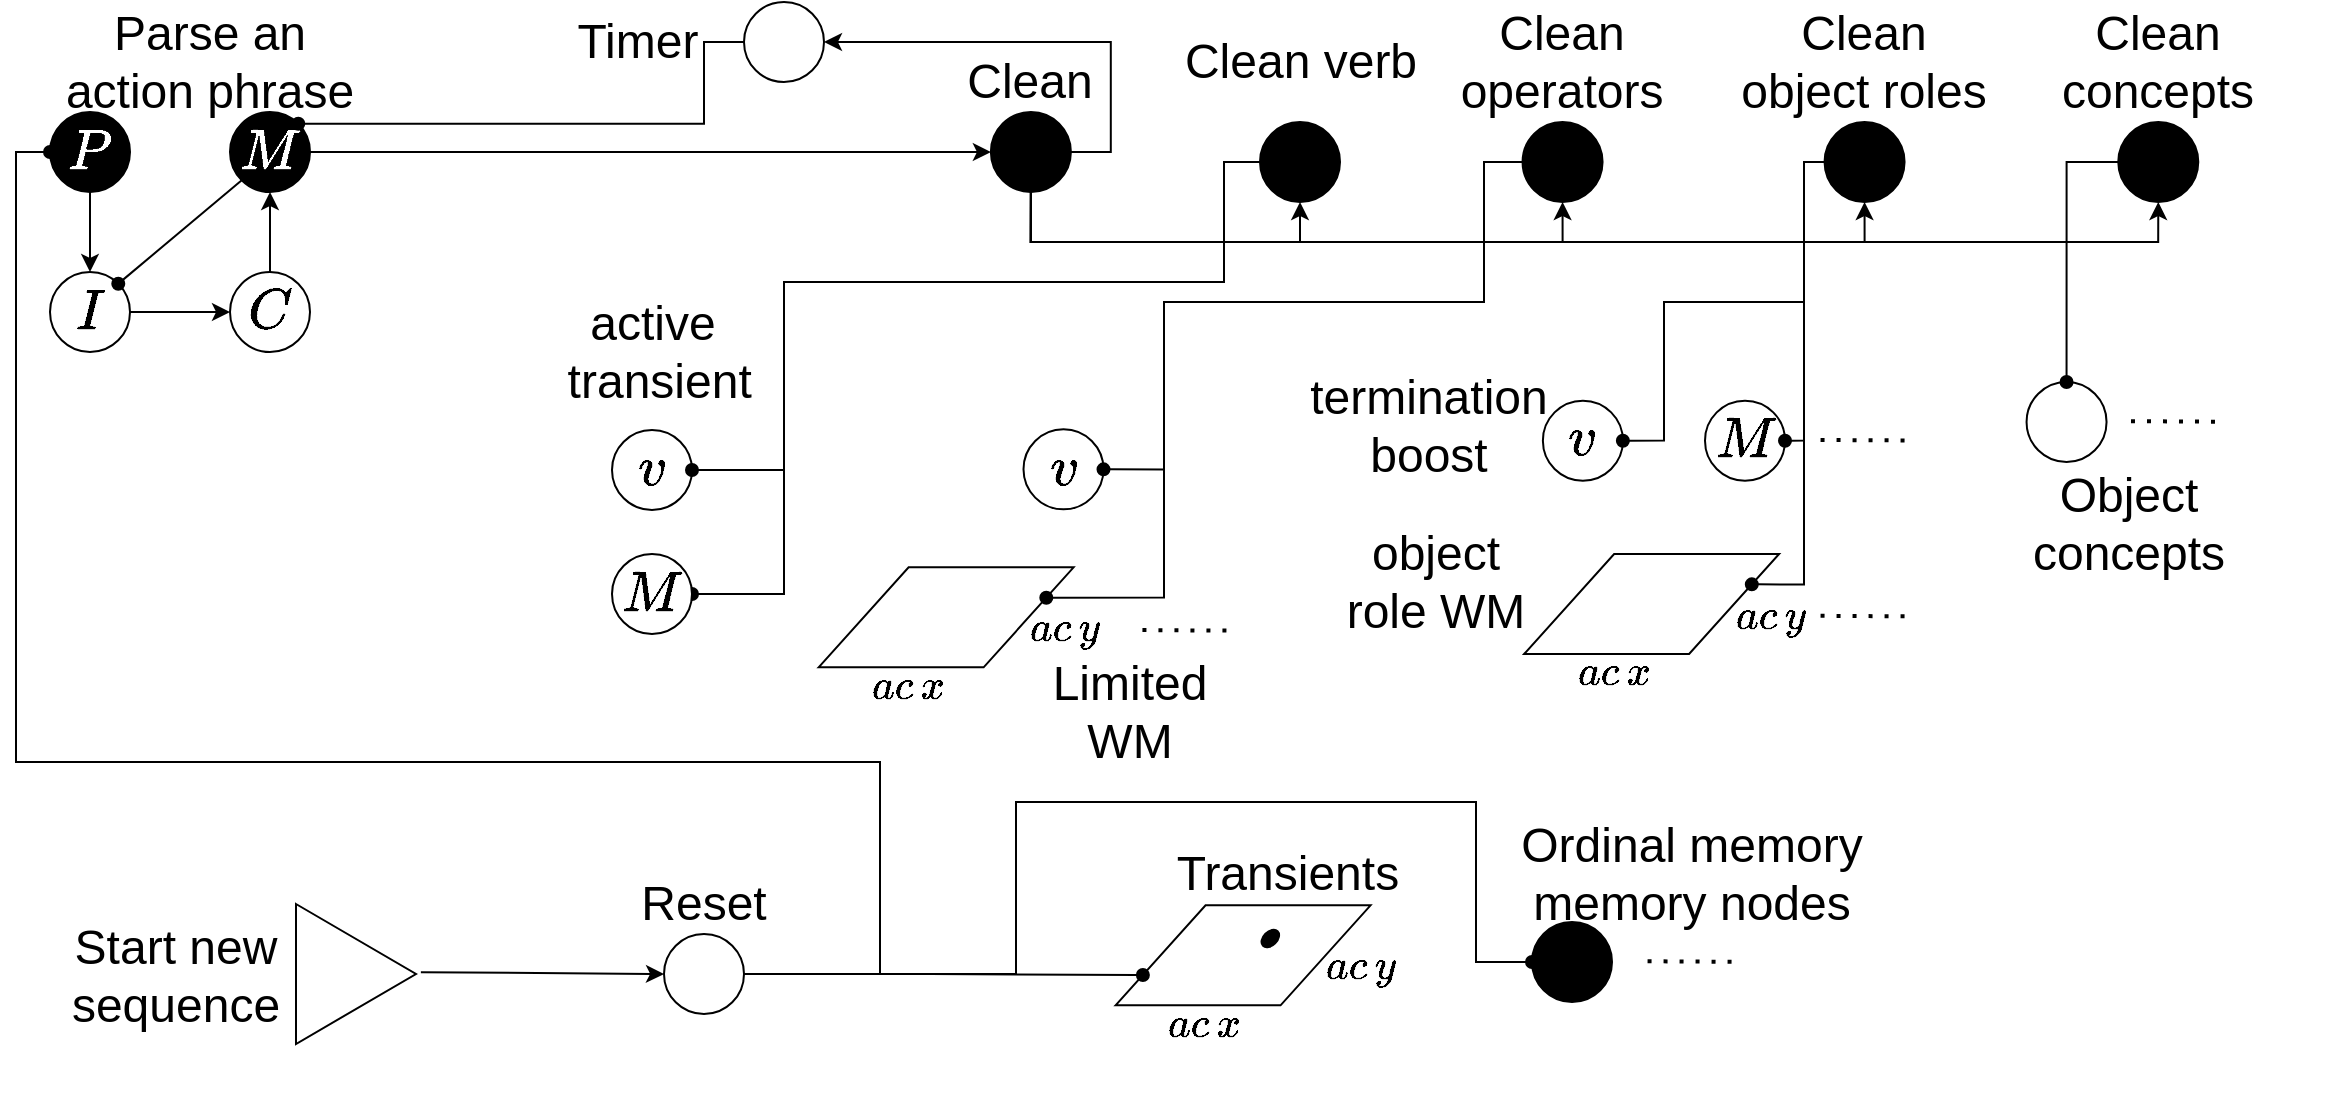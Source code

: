 <mxfile version="16.4.3" type="device"><diagram id="pWIS8WKhiyvmUox2p8Bn" name="Page-1"><mxGraphModel dx="3555" dy="1910" grid="1" gridSize="10" guides="1" tooltips="1" connect="1" arrows="1" fold="1" page="1" pageScale="1" pageWidth="1169" pageHeight="827" math="1" shadow="0"><root><mxCell id="0"/><mxCell id="1" parent="0"/><mxCell id="dT1ugPkAh8kn_zzpKvzq-2" style="edgeStyle=orthogonalEdgeStyle;rounded=0;orthogonalLoop=1;jettySize=auto;html=1;exitX=1;exitY=0.5;exitDx=0;exitDy=0;entryX=0;entryY=0.5;entryDx=0;entryDy=0;fontSize=24;" edge="1" parent="1" source="dT1ugPkAh8kn_zzpKvzq-3" target="dT1ugPkAh8kn_zzpKvzq-5"><mxGeometry relative="1" as="geometry"/></mxCell><mxCell id="dT1ugPkAh8kn_zzpKvzq-3" value="&lt;font style=&quot;font-size: 24px&quot;&gt;$$I$$&lt;/font&gt;" style="ellipse;whiteSpace=wrap;html=1;aspect=fixed;fillColor=none;" vertex="1" parent="1"><mxGeometry x="27" y="135" width="40" height="40" as="geometry"/></mxCell><mxCell id="dT1ugPkAh8kn_zzpKvzq-4" style="edgeStyle=orthogonalEdgeStyle;rounded=0;orthogonalLoop=1;jettySize=auto;html=1;exitX=0.5;exitY=0;exitDx=0;exitDy=0;entryX=0.5;entryY=1;entryDx=0;entryDy=0;fontSize=24;" edge="1" parent="1" source="dT1ugPkAh8kn_zzpKvzq-5" target="dT1ugPkAh8kn_zzpKvzq-10"><mxGeometry relative="1" as="geometry"/></mxCell><mxCell id="dT1ugPkAh8kn_zzpKvzq-5" value="&lt;font style=&quot;font-size: 24px&quot;&gt;$$C$$&lt;/font&gt;" style="ellipse;whiteSpace=wrap;html=1;aspect=fixed;" vertex="1" parent="1"><mxGeometry x="117" y="135" width="40" height="40" as="geometry"/></mxCell><mxCell id="dT1ugPkAh8kn_zzpKvzq-6" style="edgeStyle=orthogonalEdgeStyle;rounded=0;orthogonalLoop=1;jettySize=auto;html=1;exitX=0.5;exitY=1;exitDx=0;exitDy=0;entryX=0.5;entryY=0;entryDx=0;entryDy=0;fontSize=24;" edge="1" parent="1" source="dT1ugPkAh8kn_zzpKvzq-7" target="dT1ugPkAh8kn_zzpKvzq-3"><mxGeometry relative="1" as="geometry"/></mxCell><mxCell id="dT1ugPkAh8kn_zzpKvzq-7" value="&lt;font style=&quot;font-size: 24px&quot; color=&quot;#FFFFFF&quot;&gt;$$P$$&lt;/font&gt;" style="ellipse;whiteSpace=wrap;html=1;aspect=fixed;fillColor=#000000;" vertex="1" parent="1"><mxGeometry x="27" y="55" width="40" height="40" as="geometry"/></mxCell><mxCell id="dT1ugPkAh8kn_zzpKvzq-8" style="rounded=0;orthogonalLoop=1;jettySize=auto;html=1;exitX=0;exitY=1;exitDx=0;exitDy=0;entryX=1;entryY=0;entryDx=0;entryDy=0;fontSize=24;endArrow=oval;endFill=1;" edge="1" parent="1" source="dT1ugPkAh8kn_zzpKvzq-10" target="dT1ugPkAh8kn_zzpKvzq-3"><mxGeometry relative="1" as="geometry"/></mxCell><mxCell id="dT1ugPkAh8kn_zzpKvzq-9" style="edgeStyle=orthogonalEdgeStyle;rounded=0;orthogonalLoop=1;jettySize=auto;html=1;exitX=1;exitY=0.5;exitDx=0;exitDy=0;entryX=0;entryY=0.5;entryDx=0;entryDy=0;" edge="1" parent="1" source="dT1ugPkAh8kn_zzpKvzq-10" target="dT1ugPkAh8kn_zzpKvzq-20"><mxGeometry relative="1" as="geometry"><mxPoint x="357" y="75" as="targetPoint"/></mxGeometry></mxCell><mxCell id="dT1ugPkAh8kn_zzpKvzq-10" value="&lt;font style=&quot;font-size: 24px&quot; color=&quot;#FFFFFF&quot;&gt;$$M$$&lt;/font&gt;" style="ellipse;whiteSpace=wrap;html=1;aspect=fixed;fillColor=#000000;" vertex="1" parent="1"><mxGeometry x="117" y="55" width="40" height="40" as="geometry"/></mxCell><mxCell id="dT1ugPkAh8kn_zzpKvzq-18" value="Parse an action phrase" style="text;html=1;strokeColor=none;fillColor=none;align=center;verticalAlign=middle;whiteSpace=wrap;rounded=0;fontFamily=Helvetica;fontSize=24;fontColor=default;" vertex="1" parent="1"><mxGeometry x="27" y="15" width="160" height="30" as="geometry"/></mxCell><mxCell id="dT1ugPkAh8kn_zzpKvzq-65" style="edgeStyle=orthogonalEdgeStyle;rounded=0;orthogonalLoop=1;jettySize=auto;html=1;exitX=1;exitY=0.5;exitDx=0;exitDy=0;entryX=1;entryY=0.5;entryDx=0;entryDy=0;" edge="1" parent="1" source="dT1ugPkAh8kn_zzpKvzq-20" target="dT1ugPkAh8kn_zzpKvzq-66"><mxGeometry relative="1" as="geometry"><mxPoint x="507" y="20" as="targetPoint"/></mxGeometry></mxCell><mxCell id="dT1ugPkAh8kn_zzpKvzq-87" style="edgeStyle=orthogonalEdgeStyle;rounded=0;orthogonalLoop=1;jettySize=auto;html=1;exitX=0.5;exitY=1;exitDx=0;exitDy=0;entryX=0.5;entryY=1;entryDx=0;entryDy=0;endArrow=classic;endFill=1;" edge="1" parent="1" source="dT1ugPkAh8kn_zzpKvzq-20" target="dT1ugPkAh8kn_zzpKvzq-22"><mxGeometry relative="1" as="geometry"/></mxCell><mxCell id="dT1ugPkAh8kn_zzpKvzq-88" style="edgeStyle=orthogonalEdgeStyle;rounded=0;orthogonalLoop=1;jettySize=auto;html=1;exitX=0.5;exitY=1;exitDx=0;exitDy=0;entryX=0.5;entryY=1;entryDx=0;entryDy=0;endArrow=classic;endFill=1;" edge="1" parent="1" source="dT1ugPkAh8kn_zzpKvzq-20" target="dT1ugPkAh8kn_zzpKvzq-27"><mxGeometry relative="1" as="geometry"/></mxCell><mxCell id="dT1ugPkAh8kn_zzpKvzq-89" style="edgeStyle=orthogonalEdgeStyle;rounded=0;orthogonalLoop=1;jettySize=auto;html=1;exitX=0.5;exitY=1;exitDx=0;exitDy=0;entryX=0.5;entryY=1;entryDx=0;entryDy=0;endArrow=classic;endFill=1;" edge="1" parent="1" source="dT1ugPkAh8kn_zzpKvzq-20" target="dT1ugPkAh8kn_zzpKvzq-37"><mxGeometry relative="1" as="geometry"/></mxCell><mxCell id="dT1ugPkAh8kn_zzpKvzq-90" style="edgeStyle=orthogonalEdgeStyle;rounded=0;orthogonalLoop=1;jettySize=auto;html=1;exitX=0.5;exitY=1;exitDx=0;exitDy=0;entryX=0.5;entryY=1;entryDx=0;entryDy=0;endArrow=classic;endFill=1;" edge="1" parent="1" source="dT1ugPkAh8kn_zzpKvzq-20" target="dT1ugPkAh8kn_zzpKvzq-50"><mxGeometry relative="1" as="geometry"/></mxCell><mxCell id="dT1ugPkAh8kn_zzpKvzq-20" value="" style="ellipse;whiteSpace=wrap;html=1;aspect=fixed;fillColor=#000000;" vertex="1" parent="1"><mxGeometry x="497.44" y="55" width="40" height="40" as="geometry"/></mxCell><mxCell id="dT1ugPkAh8kn_zzpKvzq-21" value="Clean" style="text;html=1;strokeColor=none;fillColor=none;align=center;verticalAlign=middle;whiteSpace=wrap;rounded=0;fontFamily=Helvetica;fontSize=24;fontColor=default;" vertex="1" parent="1"><mxGeometry x="437.44" y="25" width="160" height="30" as="geometry"/></mxCell><mxCell id="dT1ugPkAh8kn_zzpKvzq-92" style="edgeStyle=orthogonalEdgeStyle;rounded=0;orthogonalLoop=1;jettySize=auto;html=1;exitX=0;exitY=0.5;exitDx=0;exitDy=0;entryX=1;entryY=0.5;entryDx=0;entryDy=0;endArrow=oval;endFill=1;" edge="1" parent="1" source="dT1ugPkAh8kn_zzpKvzq-22" target="dT1ugPkAh8kn_zzpKvzq-25"><mxGeometry relative="1" as="geometry"><Array as="points"><mxPoint x="614" y="80"/><mxPoint x="614" y="140"/><mxPoint x="394" y="140"/><mxPoint x="394" y="234"/></Array></mxGeometry></mxCell><mxCell id="dT1ugPkAh8kn_zzpKvzq-93" style="edgeStyle=orthogonalEdgeStyle;rounded=0;orthogonalLoop=1;jettySize=auto;html=1;exitX=0;exitY=0.5;exitDx=0;exitDy=0;entryX=1;entryY=0.5;entryDx=0;entryDy=0;endArrow=oval;endFill=1;" edge="1" parent="1" source="dT1ugPkAh8kn_zzpKvzq-22" target="dT1ugPkAh8kn_zzpKvzq-24"><mxGeometry relative="1" as="geometry"><Array as="points"><mxPoint x="614" y="80"/><mxPoint x="614" y="140"/><mxPoint x="394" y="140"/><mxPoint x="394" y="296"/></Array></mxGeometry></mxCell><mxCell id="dT1ugPkAh8kn_zzpKvzq-22" value="" style="ellipse;whiteSpace=wrap;html=1;aspect=fixed;fillColor=#000000;" vertex="1" parent="1"><mxGeometry x="632" y="60" width="40" height="40" as="geometry"/></mxCell><mxCell id="dT1ugPkAh8kn_zzpKvzq-23" value="Clean verb" style="text;html=1;strokeColor=none;fillColor=none;align=center;verticalAlign=middle;whiteSpace=wrap;rounded=0;fontFamily=Helvetica;fontSize=24;fontColor=default;" vertex="1" parent="1"><mxGeometry x="578.5" y="15" width="147" height="30" as="geometry"/></mxCell><mxCell id="dT1ugPkAh8kn_zzpKvzq-24" value="&lt;font style=&quot;font-size: 24px&quot;&gt;$$M$$&lt;/font&gt;" style="ellipse;whiteSpace=wrap;html=1;aspect=fixed;" vertex="1" parent="1"><mxGeometry x="308" y="276" width="40" height="40" as="geometry"/></mxCell><mxCell id="dT1ugPkAh8kn_zzpKvzq-25" value="&lt;font style=&quot;font-size: 24px&quot;&gt;$$v$$&lt;/font&gt;" style="ellipse;whiteSpace=wrap;html=1;aspect=fixed;fillColor=none;" vertex="1" parent="1"><mxGeometry x="308" y="214.0" width="40" height="40" as="geometry"/></mxCell><mxCell id="dT1ugPkAh8kn_zzpKvzq-26" value="&lt;div&gt;active&lt;/div&gt;&lt;div&gt;&amp;nbsp;transient&lt;/div&gt;" style="text;html=1;strokeColor=none;fillColor=none;align=center;verticalAlign=middle;whiteSpace=wrap;rounded=0;fontFamily=Helvetica;fontSize=24;fontColor=default;" vertex="1" parent="1"><mxGeometry x="271.5" y="160" width="113" height="30" as="geometry"/></mxCell><mxCell id="dT1ugPkAh8kn_zzpKvzq-94" style="edgeStyle=orthogonalEdgeStyle;rounded=0;orthogonalLoop=1;jettySize=auto;html=1;exitX=0;exitY=0.5;exitDx=0;exitDy=0;entryX=1;entryY=0.5;entryDx=0;entryDy=0;endArrow=oval;endFill=1;" edge="1" parent="1" source="dT1ugPkAh8kn_zzpKvzq-27" target="dT1ugPkAh8kn_zzpKvzq-36"><mxGeometry relative="1" as="geometry"><Array as="points"><mxPoint x="744" y="80"/><mxPoint x="744" y="150"/><mxPoint x="584" y="150"/><mxPoint x="584" y="234"/></Array></mxGeometry></mxCell><mxCell id="dT1ugPkAh8kn_zzpKvzq-27" value="" style="ellipse;whiteSpace=wrap;html=1;aspect=fixed;fillColor=#000000;" vertex="1" parent="1"><mxGeometry x="763.28" y="60" width="40" height="40" as="geometry"/></mxCell><mxCell id="dT1ugPkAh8kn_zzpKvzq-28" value="Clean operators " style="text;html=1;strokeColor=none;fillColor=none;align=center;verticalAlign=middle;whiteSpace=wrap;rounded=0;fontFamily=Helvetica;fontSize=24;fontColor=default;" vertex="1" parent="1"><mxGeometry x="742.28" y="15" width="82" height="30" as="geometry"/></mxCell><mxCell id="dT1ugPkAh8kn_zzpKvzq-31" value="" style="shape=parallelogram;perimeter=parallelogramPerimeter;whiteSpace=wrap;html=1;fixedSize=1;fontFamily=Courier New;fontSize=9;size=45;fillColor=default;strokeColor=#000000;" vertex="1" parent="1"><mxGeometry x="411.31" y="282.67" width="127.5" height="50" as="geometry"/></mxCell><mxCell id="dT1ugPkAh8kn_zzpKvzq-32" value="&lt;font style=&quot;font-size: 18px&quot; face=&quot;Helvetica&quot;&gt;$$ac \, x$$&lt;/font&gt;" style="text;html=1;strokeColor=none;fillColor=none;align=center;verticalAlign=middle;whiteSpace=wrap;rounded=0;fontFamily=Courier New;fontSize=9;" vertex="1" parent="1"><mxGeometry x="435.75" y="332.67" width="40" height="20" as="geometry"/></mxCell><mxCell id="dT1ugPkAh8kn_zzpKvzq-33" value="&lt;font style=&quot;font-size: 18px&quot; face=&quot;Helvetica&quot;&gt;$$ac \, y$$&lt;/font&gt;" style="text;html=1;strokeColor=none;fillColor=none;align=center;verticalAlign=middle;whiteSpace=wrap;rounded=0;fontFamily=Courier New;fontSize=9;rotation=0;" vertex="1" parent="1"><mxGeometry x="513.75" y="304.33" width="40" height="20" as="geometry"/></mxCell><mxCell id="dT1ugPkAh8kn_zzpKvzq-34" value="&lt;div&gt;&lt;font style=&quot;font-size: 24px&quot;&gt;Limited WM&lt;br&gt;&lt;/font&gt;&lt;/div&gt;" style="text;html=1;strokeColor=none;fillColor=none;align=center;verticalAlign=middle;whiteSpace=wrap;rounded=0;" vertex="1" parent="1"><mxGeometry x="513.75" y="340.67" width="106" height="29" as="geometry"/></mxCell><mxCell id="dT1ugPkAh8kn_zzpKvzq-35" value="" style="endArrow=none;dashed=1;html=1;dashPattern=1 3;strokeWidth=2;rounded=0;" edge="1" parent="1"><mxGeometry width="50" height="50" relative="1" as="geometry"><mxPoint x="573.22" y="314.04" as="sourcePoint"/><mxPoint x="615.22" y="314.3" as="targetPoint"/></mxGeometry></mxCell><mxCell id="dT1ugPkAh8kn_zzpKvzq-36" value="&lt;font style=&quot;font-size: 24px&quot;&gt;$$v$$&lt;/font&gt;" style="ellipse;whiteSpace=wrap;html=1;aspect=fixed;fillColor=none;" vertex="1" parent="1"><mxGeometry x="513.75" y="213.67" width="40" height="40" as="geometry"/></mxCell><mxCell id="dT1ugPkAh8kn_zzpKvzq-98" style="edgeStyle=orthogonalEdgeStyle;rounded=0;orthogonalLoop=1;jettySize=auto;html=1;exitX=0;exitY=0.5;exitDx=0;exitDy=0;entryX=1;entryY=0.5;entryDx=0;entryDy=0;endArrow=oval;endFill=1;" edge="1" parent="1" source="dT1ugPkAh8kn_zzpKvzq-37" target="dT1ugPkAh8kn_zzpKvzq-48"><mxGeometry relative="1" as="geometry"><Array as="points"><mxPoint x="904" y="80"/><mxPoint x="904" y="150"/><mxPoint x="834" y="150"/><mxPoint x="834" y="219"/></Array></mxGeometry></mxCell><mxCell id="dT1ugPkAh8kn_zzpKvzq-37" value="" style="ellipse;whiteSpace=wrap;html=1;aspect=fixed;fillColor=#000000;" vertex="1" parent="1"><mxGeometry x="914.28" y="60" width="40" height="40" as="geometry"/></mxCell><mxCell id="dT1ugPkAh8kn_zzpKvzq-38" value="&lt;div&gt;Clean &lt;br&gt;&lt;/div&gt;&lt;div&gt;object roles &lt;/div&gt;" style="text;html=1;strokeColor=none;fillColor=none;align=center;verticalAlign=middle;whiteSpace=wrap;rounded=0;fontFamily=Helvetica;fontSize=24;fontColor=default;" vertex="1" parent="1"><mxGeometry x="839.28" y="15" width="190" height="30" as="geometry"/></mxCell><mxCell id="dT1ugPkAh8kn_zzpKvzq-43" value="" style="shape=parallelogram;perimeter=parallelogramPerimeter;whiteSpace=wrap;html=1;fixedSize=1;fontFamily=Courier New;fontSize=9;size=45;fillColor=default;strokeColor=#000000;" vertex="1" parent="1"><mxGeometry x="764.06" y="276.0" width="127.5" height="50" as="geometry"/></mxCell><mxCell id="dT1ugPkAh8kn_zzpKvzq-44" value="&lt;font style=&quot;font-size: 18px&quot; face=&quot;Helvetica&quot;&gt;$$ac \, x$$&lt;/font&gt;" style="text;html=1;strokeColor=none;fillColor=none;align=center;verticalAlign=middle;whiteSpace=wrap;rounded=0;fontFamily=Courier New;fontSize=9;" vertex="1" parent="1"><mxGeometry x="788.5" y="326.0" width="40" height="20" as="geometry"/></mxCell><mxCell id="dT1ugPkAh8kn_zzpKvzq-45" value="&lt;font style=&quot;font-size: 18px&quot; face=&quot;Helvetica&quot;&gt;$$ac \, y$$&lt;/font&gt;" style="text;html=1;strokeColor=none;fillColor=none;align=center;verticalAlign=middle;whiteSpace=wrap;rounded=0;fontFamily=Courier New;fontSize=9;rotation=0;" vertex="1" parent="1"><mxGeometry x="866.5" y="297.67" width="40" height="20" as="geometry"/></mxCell><mxCell id="dT1ugPkAh8kn_zzpKvzq-46" value="&lt;div&gt;&lt;font style=&quot;font-size: 24px&quot;&gt;object role WM&lt;br&gt;&lt;/font&gt;&lt;/div&gt;" style="text;html=1;strokeColor=none;fillColor=none;align=center;verticalAlign=middle;whiteSpace=wrap;rounded=0;" vertex="1" parent="1"><mxGeometry x="667.44" y="275.33" width="106" height="29" as="geometry"/></mxCell><mxCell id="dT1ugPkAh8kn_zzpKvzq-47" value="" style="endArrow=none;dashed=1;html=1;dashPattern=1 3;strokeWidth=2;rounded=0;" edge="1" parent="1"><mxGeometry width="50" height="50" relative="1" as="geometry"><mxPoint x="912.28" y="306.91" as="sourcePoint"/><mxPoint x="954.28" y="307.17" as="targetPoint"/></mxGeometry></mxCell><mxCell id="dT1ugPkAh8kn_zzpKvzq-48" value="&lt;font style=&quot;font-size: 24px&quot;&gt;$$v$$&lt;/font&gt;" style="ellipse;whiteSpace=wrap;html=1;aspect=fixed;fillColor=none;" vertex="1" parent="1"><mxGeometry x="773.44" y="199.34" width="40" height="40" as="geometry"/></mxCell><mxCell id="dT1ugPkAh8kn_zzpKvzq-49" value="termination boost" style="text;html=1;strokeColor=none;fillColor=none;align=center;verticalAlign=middle;whiteSpace=wrap;rounded=0;fontFamily=Helvetica;fontSize=24;fontColor=default;" vertex="1" parent="1"><mxGeometry x="642.78" y="190" width="147" height="43.33" as="geometry"/></mxCell><mxCell id="dT1ugPkAh8kn_zzpKvzq-102" style="edgeStyle=orthogonalEdgeStyle;rounded=0;orthogonalLoop=1;jettySize=auto;html=1;exitX=0;exitY=0.5;exitDx=0;exitDy=0;entryX=0.5;entryY=0;entryDx=0;entryDy=0;fontColor=#FFFFFF;endArrow=oval;endFill=1;" edge="1" parent="1" source="dT1ugPkAh8kn_zzpKvzq-50" target="dT1ugPkAh8kn_zzpKvzq-55"><mxGeometry relative="1" as="geometry"/></mxCell><mxCell id="dT1ugPkAh8kn_zzpKvzq-50" value="" style="ellipse;whiteSpace=wrap;html=1;aspect=fixed;fillColor=#000000;" vertex="1" parent="1"><mxGeometry x="1061.14" y="60" width="40" height="40" as="geometry"/></mxCell><mxCell id="dT1ugPkAh8kn_zzpKvzq-51" value="&lt;div&gt;Clean &lt;br&gt;&lt;/div&gt;&lt;div&gt;concepts &lt;/div&gt;" style="text;html=1;strokeColor=none;fillColor=none;align=center;verticalAlign=middle;whiteSpace=wrap;rounded=0;fontFamily=Helvetica;fontSize=24;fontColor=default;" vertex="1" parent="1"><mxGeometry x="993.28" y="15" width="175.72" height="30" as="geometry"/></mxCell><mxCell id="dT1ugPkAh8kn_zzpKvzq-53" value="&lt;font style=&quot;font-size: 24px&quot;&gt;$$M$$&lt;/font&gt;" style="ellipse;whiteSpace=wrap;html=1;aspect=fixed;" vertex="1" parent="1"><mxGeometry x="854.5" y="199.34" width="40" height="40" as="geometry"/></mxCell><mxCell id="dT1ugPkAh8kn_zzpKvzq-54" value="" style="endArrow=none;dashed=1;html=1;dashPattern=1 3;strokeWidth=2;rounded=0;" edge="1" parent="1"><mxGeometry width="50" height="50" relative="1" as="geometry"><mxPoint x="912.28" y="218.97" as="sourcePoint"/><mxPoint x="954.28" y="219.23" as="targetPoint"/></mxGeometry></mxCell><mxCell id="dT1ugPkAh8kn_zzpKvzq-55" value="" style="ellipse;whiteSpace=wrap;html=1;aspect=fixed;fillColor=none;" vertex="1" parent="1"><mxGeometry x="1015.28" y="190.0" width="40" height="40" as="geometry"/></mxCell><mxCell id="dT1ugPkAh8kn_zzpKvzq-56" value="" style="endArrow=none;dashed=1;html=1;dashPattern=1 3;strokeWidth=2;rounded=0;" edge="1" parent="1"><mxGeometry width="50" height="50" relative="1" as="geometry"><mxPoint x="1067.5" y="209.58" as="sourcePoint"/><mxPoint x="1109.5" y="209.84" as="targetPoint"/></mxGeometry></mxCell><mxCell id="dT1ugPkAh8kn_zzpKvzq-57" value="Object concepts" style="text;html=1;strokeColor=none;fillColor=none;align=center;verticalAlign=middle;whiteSpace=wrap;rounded=0;fontFamily=Helvetica;fontSize=24;fontColor=default;" vertex="1" parent="1"><mxGeometry x="993.28" y="239.34" width="147" height="43.33" as="geometry"/></mxCell><mxCell id="dT1ugPkAh8kn_zzpKvzq-58" value="" style="endArrow=classic;html=1;rounded=0;entryX=0;entryY=0.5;entryDx=0;entryDy=0;" edge="1" parent="1" target="dT1ugPkAh8kn_zzpKvzq-59"><mxGeometry width="50" height="50" relative="1" as="geometry"><mxPoint x="212.44" y="485.09" as="sourcePoint"/><mxPoint x="360" y="485" as="targetPoint"/></mxGeometry></mxCell><mxCell id="dT1ugPkAh8kn_zzpKvzq-77" style="edgeStyle=orthogonalEdgeStyle;rounded=0;orthogonalLoop=1;jettySize=auto;html=1;exitX=1;exitY=0.5;exitDx=0;exitDy=0;entryX=0;entryY=0.5;entryDx=0;entryDy=0;endArrow=oval;endFill=1;" edge="1" parent="1" source="dT1ugPkAh8kn_zzpKvzq-59" target="dT1ugPkAh8kn_zzpKvzq-7"><mxGeometry relative="1" as="geometry"><Array as="points"><mxPoint x="442" y="486"/><mxPoint x="442" y="380"/><mxPoint x="10" y="380"/><mxPoint x="10" y="75"/></Array></mxGeometry></mxCell><mxCell id="dT1ugPkAh8kn_zzpKvzq-59" value="" style="ellipse;whiteSpace=wrap;html=1;aspect=fixed;fillColor=none;" vertex="1" parent="1"><mxGeometry x="334" y="466" width="40" height="40" as="geometry"/></mxCell><mxCell id="dT1ugPkAh8kn_zzpKvzq-62" value="" style="triangle;whiteSpace=wrap;html=1;fillColor=none;" vertex="1" parent="1"><mxGeometry x="150" y="451" width="60" height="70" as="geometry"/></mxCell><mxCell id="dT1ugPkAh8kn_zzpKvzq-63" value="Start new sequence" style="text;html=1;strokeColor=none;fillColor=none;align=center;verticalAlign=middle;whiteSpace=wrap;rounded=0;fontFamily=Helvetica;fontSize=24;fontColor=default;" vertex="1" parent="1"><mxGeometry x="10" y="471.66" width="160" height="30" as="geometry"/></mxCell><mxCell id="dT1ugPkAh8kn_zzpKvzq-64" value="Reset" style="text;html=1;strokeColor=none;fillColor=none;align=center;verticalAlign=middle;whiteSpace=wrap;rounded=0;fontFamily=Helvetica;fontSize=24;fontColor=default;" vertex="1" parent="1"><mxGeometry x="274" y="436" width="160" height="30" as="geometry"/></mxCell><mxCell id="dT1ugPkAh8kn_zzpKvzq-68" style="edgeStyle=orthogonalEdgeStyle;rounded=0;orthogonalLoop=1;jettySize=auto;html=1;exitX=0;exitY=0.5;exitDx=0;exitDy=0;entryX=1;entryY=0;entryDx=0;entryDy=0;endArrow=oval;endFill=1;" edge="1" parent="1" source="dT1ugPkAh8kn_zzpKvzq-66" target="dT1ugPkAh8kn_zzpKvzq-10"><mxGeometry relative="1" as="geometry"><Array as="points"><mxPoint x="354" y="20"/><mxPoint x="354" y="61"/></Array></mxGeometry></mxCell><mxCell id="dT1ugPkAh8kn_zzpKvzq-66" value="" style="ellipse;whiteSpace=wrap;html=1;aspect=fixed;fillColor=none;" vertex="1" parent="1"><mxGeometry x="374" width="40" height="40" as="geometry"/></mxCell><mxCell id="dT1ugPkAh8kn_zzpKvzq-69" value="" style="shape=parallelogram;perimeter=parallelogramPerimeter;whiteSpace=wrap;html=1;fixedSize=1;fontFamily=Courier New;fontSize=9;size=45;fillColor=default;strokeColor=#000000;" vertex="1" parent="1"><mxGeometry x="559.78" y="451.66" width="127.5" height="50" as="geometry"/></mxCell><mxCell id="dT1ugPkAh8kn_zzpKvzq-70" value="&lt;font style=&quot;font-size: 18px&quot; face=&quot;Helvetica&quot;&gt;$$ac \, x$$&lt;/font&gt;" style="text;html=1;strokeColor=none;fillColor=none;align=center;verticalAlign=middle;whiteSpace=wrap;rounded=0;fontFamily=Courier New;fontSize=9;" vertex="1" parent="1"><mxGeometry x="584.22" y="501.66" width="40" height="20" as="geometry"/></mxCell><mxCell id="dT1ugPkAh8kn_zzpKvzq-71" value="&lt;font style=&quot;font-size: 18px&quot; face=&quot;Helvetica&quot;&gt;$$ac \, y$$&lt;/font&gt;" style="text;html=1;strokeColor=none;fillColor=none;align=center;verticalAlign=middle;whiteSpace=wrap;rounded=0;fontFamily=Courier New;fontSize=9;rotation=0;" vertex="1" parent="1"><mxGeometry x="662.22" y="473" width="40" height="20" as="geometry"/></mxCell><mxCell id="dT1ugPkAh8kn_zzpKvzq-72" value="&lt;div&gt;&lt;font style=&quot;font-size: 24px&quot;&gt;Transients&lt;br&gt;&lt;/font&gt;&lt;/div&gt;" style="text;html=1;strokeColor=none;fillColor=none;align=center;verticalAlign=middle;whiteSpace=wrap;rounded=0;" vertex="1" parent="1"><mxGeometry x="593.22" y="421" width="106" height="29" as="geometry"/></mxCell><mxCell id="dT1ugPkAh8kn_zzpKvzq-74" value="" style="ellipse;whiteSpace=wrap;html=1;aspect=fixed;fillColor=#000000;" vertex="1" parent="1"><mxGeometry x="768" y="460" width="40" height="40" as="geometry"/></mxCell><mxCell id="dT1ugPkAh8kn_zzpKvzq-75" value="" style="endArrow=none;dashed=1;html=1;dashPattern=1 3;strokeWidth=2;rounded=0;" edge="1" parent="1"><mxGeometry width="50" height="50" relative="1" as="geometry"><mxPoint x="825.78" y="479.63" as="sourcePoint"/><mxPoint x="867.78" y="479.89" as="targetPoint"/></mxGeometry></mxCell><mxCell id="dT1ugPkAh8kn_zzpKvzq-76" value="&lt;div&gt;&lt;font style=&quot;font-size: 24px&quot;&gt;Ordinal memory memory nodes&lt;br&gt;&lt;/font&gt;&lt;/div&gt;" style="text;html=1;strokeColor=none;fillColor=none;align=center;verticalAlign=middle;whiteSpace=wrap;rounded=0;" vertex="1" parent="1"><mxGeometry x="753" y="421" width="190" height="29" as="geometry"/></mxCell><mxCell id="dT1ugPkAh8kn_zzpKvzq-79" style="edgeStyle=orthogonalEdgeStyle;rounded=0;orthogonalLoop=1;jettySize=auto;html=1;exitX=1;exitY=0.5;exitDx=0;exitDy=0;entryX=0;entryY=0.5;entryDx=0;entryDy=0;endArrow=oval;endFill=1;" edge="1" parent="1" source="dT1ugPkAh8kn_zzpKvzq-59" target="dT1ugPkAh8kn_zzpKvzq-74"><mxGeometry relative="1" as="geometry"><Array as="points"><mxPoint x="510" y="486"/><mxPoint x="510" y="400"/><mxPoint x="740" y="400"/><mxPoint x="740" y="480"/></Array></mxGeometry></mxCell><mxCell id="dT1ugPkAh8kn_zzpKvzq-80" value="Timer" style="text;html=1;strokeColor=none;fillColor=none;align=center;verticalAlign=middle;whiteSpace=wrap;rounded=0;fontFamily=Helvetica;fontSize=24;fontColor=default;" vertex="1" parent="1"><mxGeometry x="261" y="5" width="119.56" height="30" as="geometry"/></mxCell><mxCell id="dT1ugPkAh8kn_zzpKvzq-95" style="edgeStyle=orthogonalEdgeStyle;rounded=0;orthogonalLoop=1;jettySize=auto;html=1;exitX=0;exitY=0.5;exitDx=0;exitDy=0;endArrow=oval;endFill=1;entryX=1;entryY=0.25;entryDx=0;entryDy=0;" edge="1" parent="1" source="dT1ugPkAh8kn_zzpKvzq-27" target="dT1ugPkAh8kn_zzpKvzq-31"><mxGeometry relative="1" as="geometry"><mxPoint x="544" y="280" as="targetPoint"/><Array as="points"><mxPoint x="744" y="80"/><mxPoint x="744" y="150"/><mxPoint x="584" y="150"/><mxPoint x="584" y="298"/></Array></mxGeometry></mxCell><mxCell id="dT1ugPkAh8kn_zzpKvzq-99" style="edgeStyle=orthogonalEdgeStyle;rounded=0;orthogonalLoop=1;jettySize=auto;html=1;exitX=0;exitY=0.5;exitDx=0;exitDy=0;entryX=1;entryY=0.5;entryDx=0;entryDy=0;endArrow=oval;endFill=1;" edge="1" parent="1" source="dT1ugPkAh8kn_zzpKvzq-37" target="dT1ugPkAh8kn_zzpKvzq-53"><mxGeometry relative="1" as="geometry"><Array as="points"><mxPoint x="904" y="80"/><mxPoint x="904" y="219"/></Array></mxGeometry></mxCell><mxCell id="dT1ugPkAh8kn_zzpKvzq-101" style="edgeStyle=orthogonalEdgeStyle;rounded=0;orthogonalLoop=1;jettySize=auto;html=1;exitX=0;exitY=0.5;exitDx=0;exitDy=0;endArrow=oval;endFill=1;entryX=1;entryY=0.25;entryDx=0;entryDy=0;" edge="1" parent="1" source="dT1ugPkAh8kn_zzpKvzq-37" target="dT1ugPkAh8kn_zzpKvzq-43"><mxGeometry relative="1" as="geometry"><mxPoint x="934.0" y="270" as="targetPoint"/><Array as="points"><mxPoint x="904" y="80"/><mxPoint x="904" y="291"/></Array></mxGeometry></mxCell><mxCell id="dT1ugPkAh8kn_zzpKvzq-78" style="edgeStyle=orthogonalEdgeStyle;rounded=0;orthogonalLoop=1;jettySize=auto;html=1;exitX=1;exitY=0.5;exitDx=0;exitDy=0;entryX=0;entryY=0.75;entryDx=0;entryDy=0;endArrow=oval;endFill=1;" edge="1" parent="1" source="dT1ugPkAh8kn_zzpKvzq-59" target="dT1ugPkAh8kn_zzpKvzq-69"><mxGeometry relative="1" as="geometry"/></mxCell><mxCell id="dT1ugPkAh8kn_zzpKvzq-103" value="" style="ellipse;whiteSpace=wrap;html=1;rotation=-45;fillColor=#000000;" vertex="1" parent="1"><mxGeometry x="632.0" y="464.79" width="10.31" height="6.87" as="geometry"/></mxCell></root></mxGraphModel></diagram></mxfile>